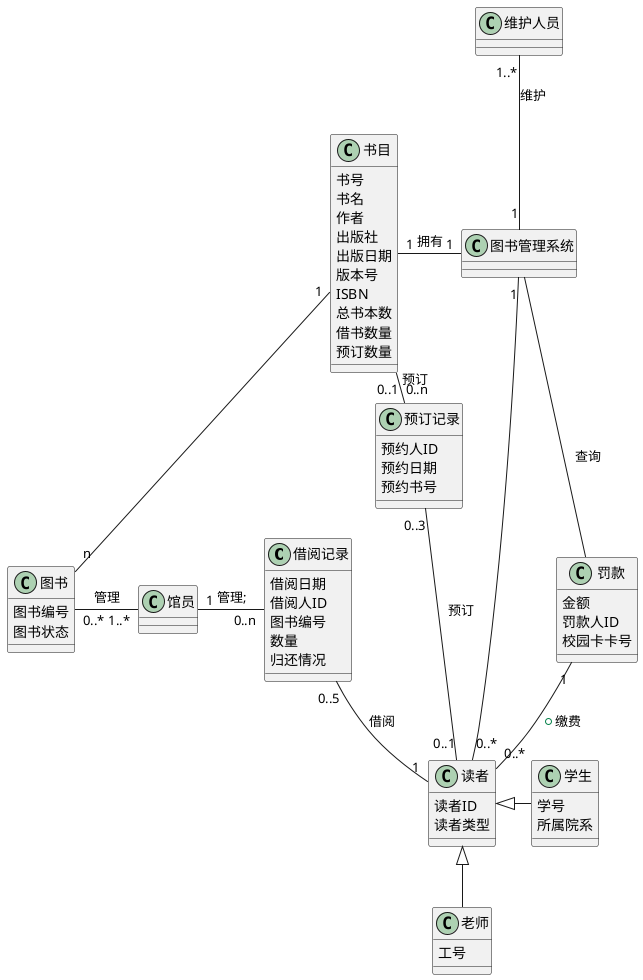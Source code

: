 @startuml
class 借阅记录{
    借阅日期
    借阅人ID
    图书编号
    数量
    归还情况
}
class 学生{
    学号
    所属院系
}

class 老师{
    工号
}

class 读者{
    读者ID
    读者类型
}
class 馆员
class 罚款{
    金额
    罚款人ID
    校园卡卡号
}
class 图书管理系统
class 维护人员
class 预订记录{
    预约人ID
    预约日期
    预约书号
}
class 书目{
    书号
    书名
    作者
    出版社
    出版日期
    版本号
    ISBN
    总书本数
    借书数量
    预订数量
}
class 图书{
    图书编号
    图书状态
}
读者 <|-down-老师
读者 <|-right- 学生
借阅记录 "0..5" -down-"1" 读者:借阅

图书管理系统 "1"-right-"0..*"读者
读者 "0..1" -left- "0..3" 预订记录:预订
借阅记录 "0..n" -left- "1" 馆员:管理;
馆员 "1..*" -left-  "0..*"图书:管理
罚款 "1"-- "0..*"读者:+缴费
图书管理系统 -down- 罚款:查询
图书管理系统 "1"-left-"1" 书目:拥有
维护人员 "1..*" -down- "1" 图书管理系统:维护
预订记录 "0..n" -left-  "0..1"书目:预订
图书 "n" -up-  "1" 书目


















@enduml